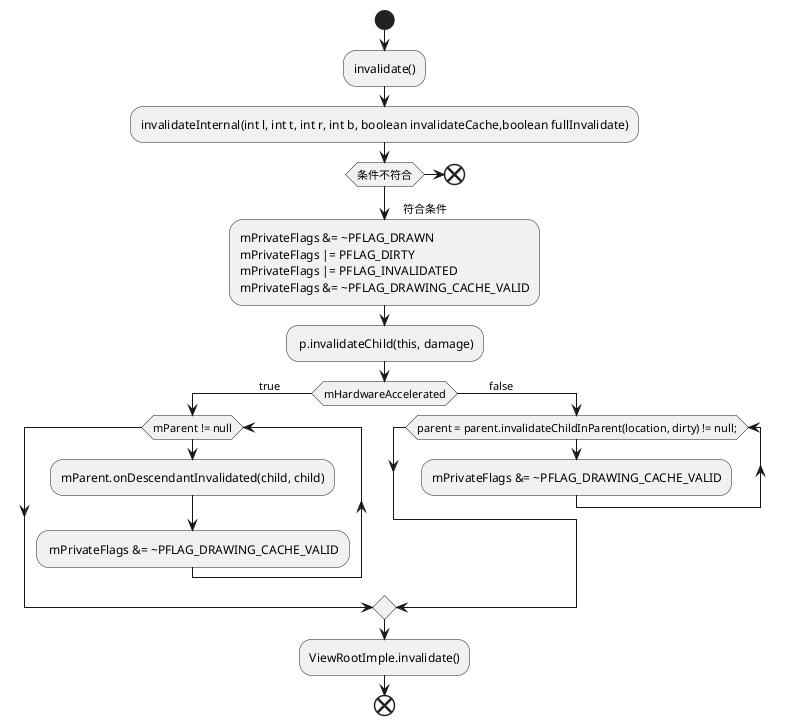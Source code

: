 @startuml

start
:invalidate();
:invalidateInternal(int l, int t, int r, int b, boolean invalidateCache,boolean fullInvalidate);
if(条件不符合)
  end
else(\n     符合条件)
  :mPrivateFlags &= ~PFLAG_DRAWN
  mPrivateFlags |= PFLAG_DIRTY
  mPrivateFlags |= PFLAG_INVALIDATED
  mPrivateFlags &= ~PFLAG_DRAWING_CACHE_VALID;
  : p.invalidateChild(this, damage);
  if(mHardwareAccelerated) then (true           )
    while(mParent != null)
      :mParent.onDescendantInvalidated(child, child);
      : mPrivateFlags &= ~PFLAG_DRAWING_CACHE_VALID;
    endwhile
  else(           false)
  while(parent = parent.invalidateChildInParent(location, dirty) != null;)
   :mPrivateFlags &= ~PFLAG_DRAWING_CACHE_VALID;
  endwhile
  endif
 :ViewRootImple.invalidate();
 end

@enduml

